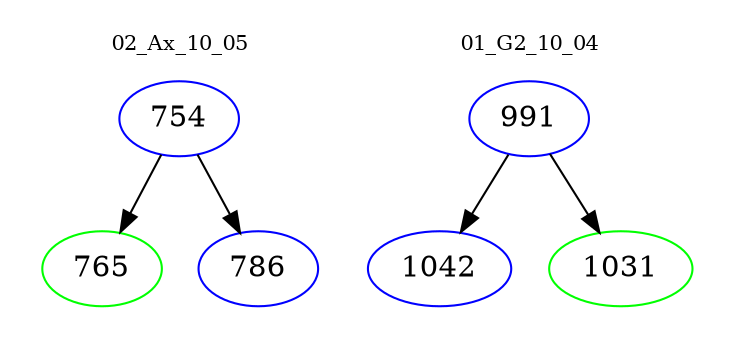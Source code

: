 digraph{
subgraph cluster_0 {
color = white
label = "02_Ax_10_05";
fontsize=10;
T0_754 [label="754", color="blue"]
T0_754 -> T0_765 [color="black"]
T0_765 [label="765", color="green"]
T0_754 -> T0_786 [color="black"]
T0_786 [label="786", color="blue"]
}
subgraph cluster_1 {
color = white
label = "01_G2_10_04";
fontsize=10;
T1_991 [label="991", color="blue"]
T1_991 -> T1_1042 [color="black"]
T1_1042 [label="1042", color="blue"]
T1_991 -> T1_1031 [color="black"]
T1_1031 [label="1031", color="green"]
}
}
